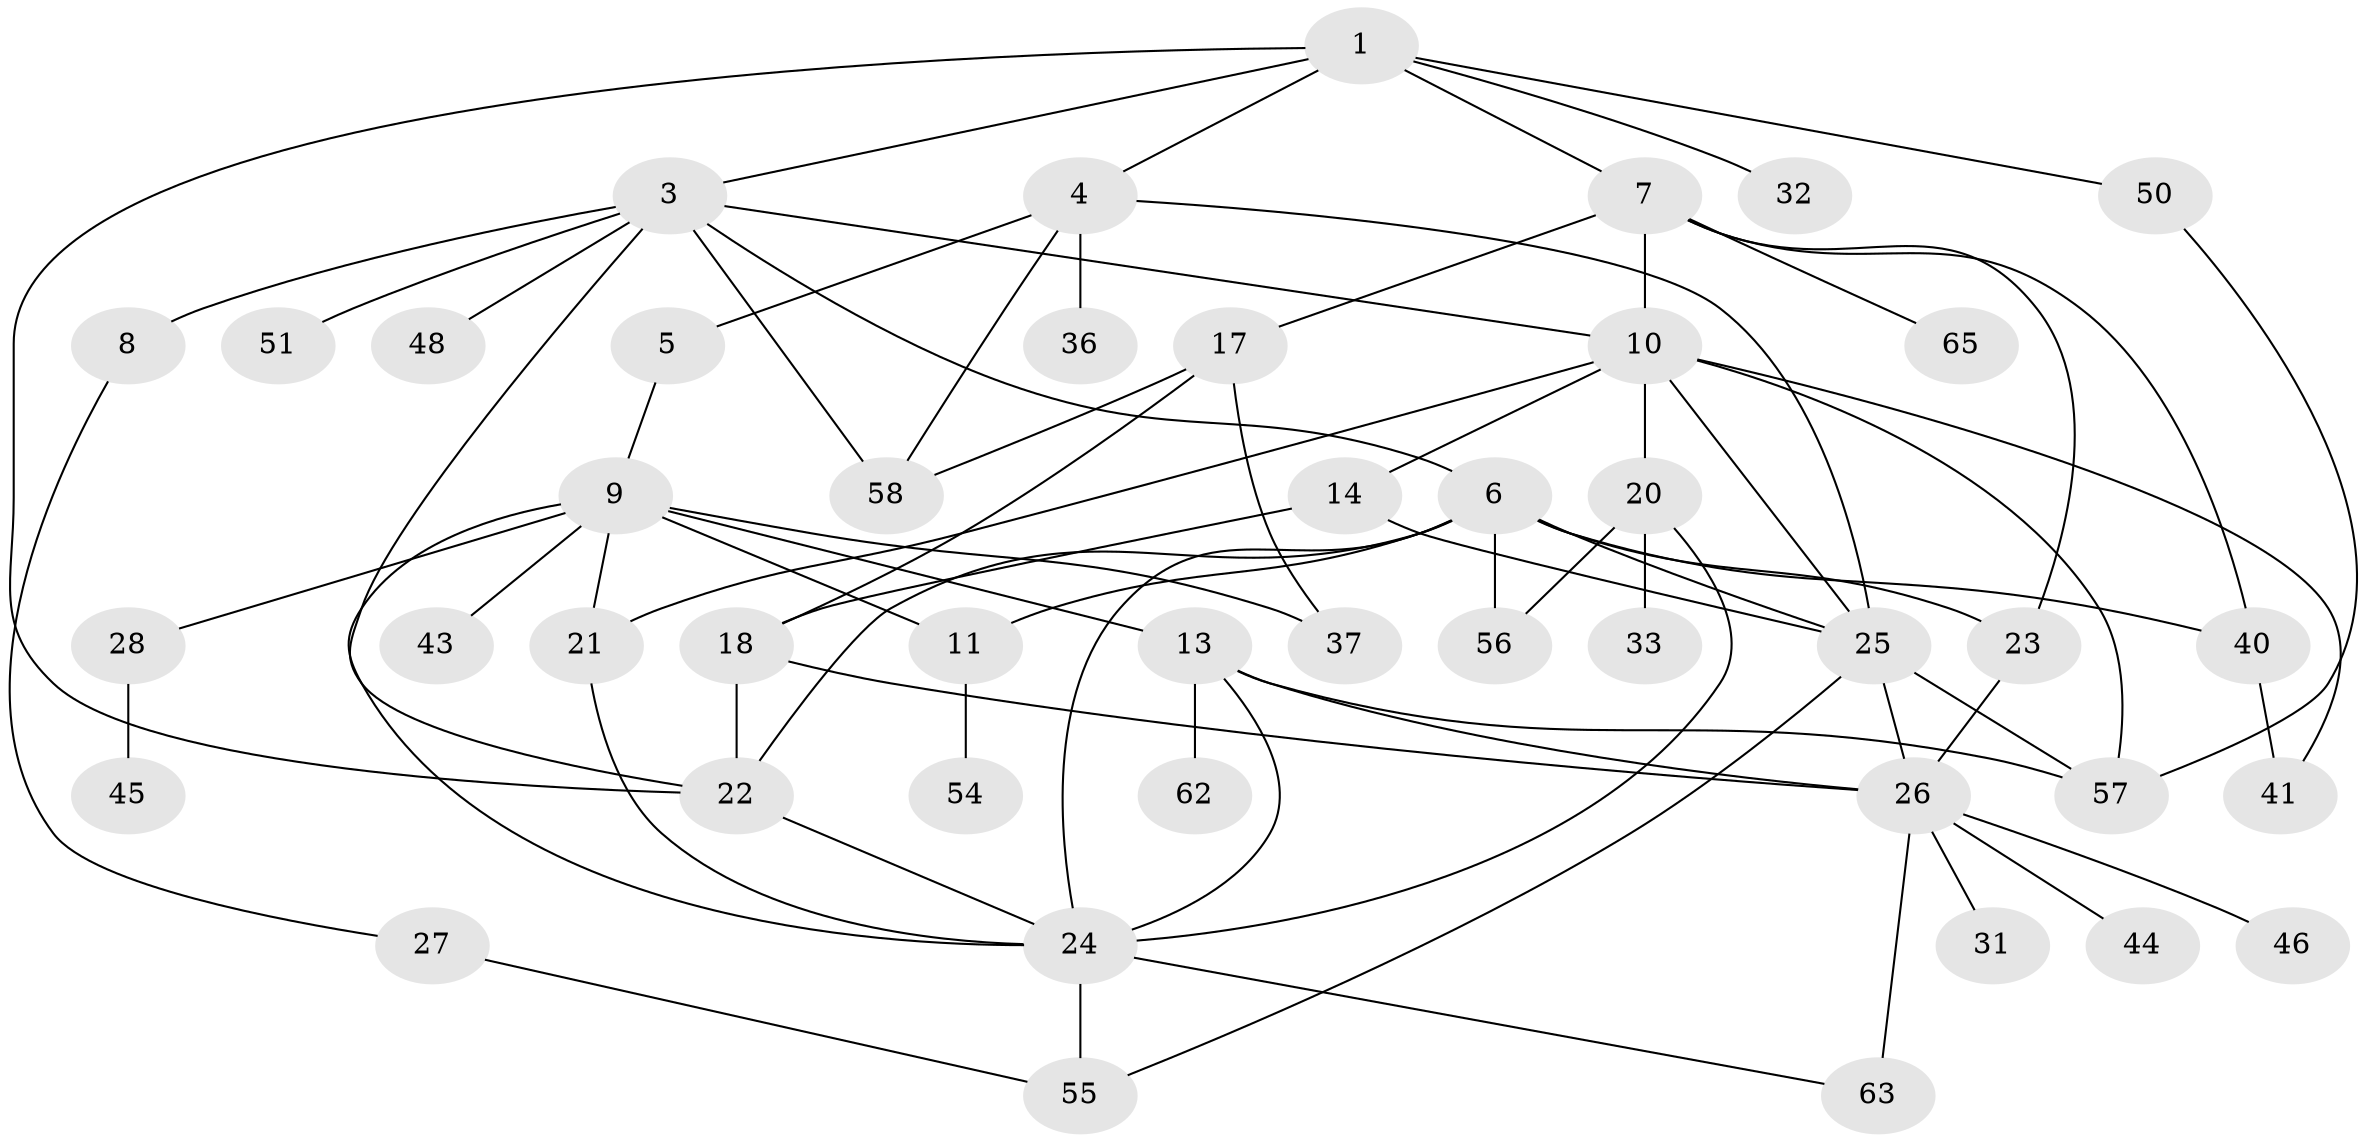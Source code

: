 // original degree distribution, {3: 0.22727272727272727, 5: 0.06060606060606061, 7: 0.045454545454545456, 4: 0.15151515151515152, 2: 0.24242424242424243, 6: 0.06060606060606061, 1: 0.21212121212121213}
// Generated by graph-tools (version 1.1) at 2025/10/02/27/25 16:10:51]
// undirected, 45 vertices, 75 edges
graph export_dot {
graph [start="1"]
  node [color=gray90,style=filled];
  1 [super="+2"];
  3 [super="+39"];
  4 [super="+12"];
  5;
  6 [super="+35"];
  7 [super="+19"];
  8;
  9 [super="+29"];
  10 [super="+16"];
  11 [super="+15"];
  13;
  14 [super="+49"];
  17 [super="+42"];
  18 [super="+64"];
  20 [super="+30"];
  21;
  22 [super="+59"];
  23;
  24 [super="+53"];
  25 [super="+34"];
  26 [super="+38"];
  27;
  28;
  31;
  32;
  33;
  36;
  37;
  40 [super="+52"];
  41;
  43;
  44;
  45 [super="+47"];
  46;
  48;
  50 [super="+66"];
  51;
  54;
  55 [super="+60"];
  56;
  57 [super="+61"];
  58;
  62;
  63;
  65;
  1 -- 4;
  1 -- 50;
  1 -- 32;
  1 -- 3;
  1 -- 7;
  1 -- 22;
  3 -- 6;
  3 -- 8;
  3 -- 10;
  3 -- 58;
  3 -- 48;
  3 -- 51;
  3 -- 22;
  4 -- 5;
  4 -- 25;
  4 -- 58;
  4 -- 36;
  5 -- 9;
  6 -- 11;
  6 -- 22;
  6 -- 56;
  6 -- 23;
  6 -- 24;
  6 -- 40;
  6 -- 25;
  7 -- 17;
  7 -- 23;
  7 -- 65;
  7 -- 10;
  7 -- 40;
  8 -- 27;
  9 -- 13;
  9 -- 28;
  9 -- 37;
  9 -- 24;
  9 -- 11;
  9 -- 21;
  9 -- 43;
  10 -- 14;
  10 -- 21;
  10 -- 25;
  10 -- 57;
  10 -- 41;
  10 -- 20;
  11 -- 54;
  13 -- 26;
  13 -- 62;
  13 -- 24;
  13 -- 57;
  14 -- 18;
  14 -- 25 [weight=2];
  17 -- 58;
  17 -- 37;
  17 -- 18;
  18 -- 26;
  18 -- 22;
  20 -- 24;
  20 -- 56;
  20 -- 33;
  21 -- 24;
  22 -- 24;
  23 -- 26;
  24 -- 63;
  24 -- 55;
  25 -- 57;
  25 -- 26;
  25 -- 55;
  26 -- 31;
  26 -- 44;
  26 -- 46;
  26 -- 63 [weight=2];
  27 -- 55;
  28 -- 45;
  40 -- 41;
  50 -- 57;
}
